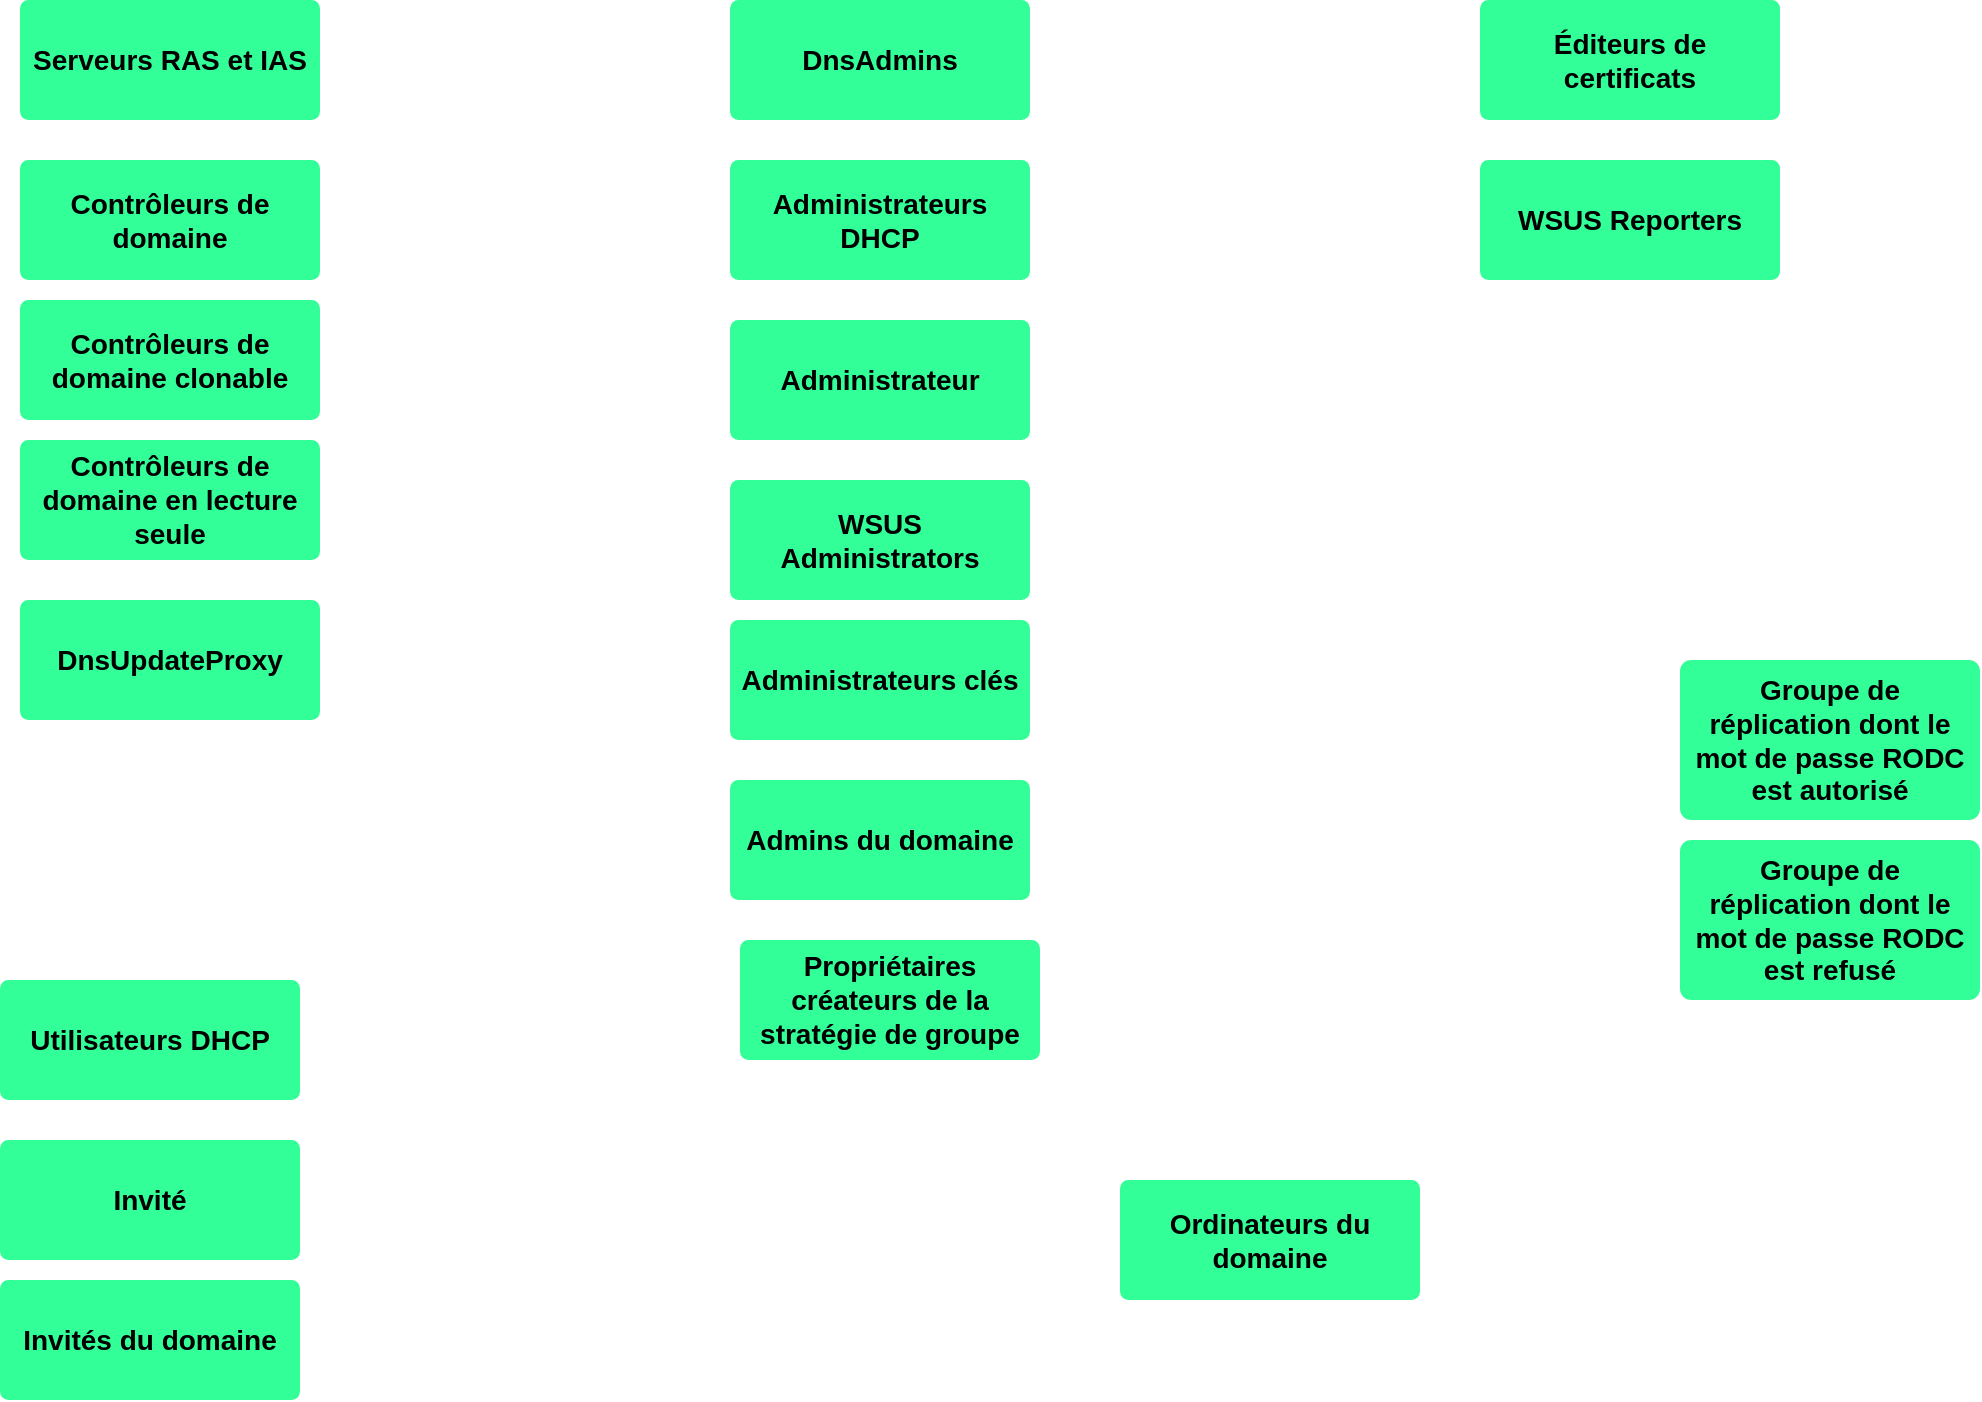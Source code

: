 <mxfile version="22.1.5" type="github">
  <diagram id="6a731a19-8d31-9384-78a2-239565b7b9f0" name="Page-1">
    <mxGraphModel dx="1434" dy="750" grid="1" gridSize="10" guides="1" tooltips="1" connect="1" arrows="1" fold="1" page="1" pageScale="1" pageWidth="1169" pageHeight="827" background="none" math="0" shadow="0">
      <root>
        <mxCell id="0" />
        <mxCell id="1" parent="0" />
        <mxCell id="1755" value="Administrateur" style="rounded=1;whiteSpace=wrap;html=1;shadow=0;labelBackgroundColor=none;strokeColor=none;strokeWidth=3;fillColor=#33FF99;fontFamily=Helvetica;fontSize=14;fontColor=#000000;align=center;spacing=5;fontStyle=1;arcSize=7;perimeterSpacing=2;" parent="1" vertex="1">
          <mxGeometry x="435" y="200" width="150" height="60" as="geometry" />
        </mxCell>
        <mxCell id="3r1CRgV7TEUkl7Pi6vpK-1779" value="Invité" style="rounded=1;whiteSpace=wrap;html=1;shadow=0;labelBackgroundColor=none;strokeColor=none;strokeWidth=3;fillColor=#33FF99;fontFamily=Helvetica;fontSize=14;fontColor=#000000;align=center;spacing=5;fontStyle=1;arcSize=7;perimeterSpacing=2;" vertex="1" parent="1">
          <mxGeometry x="70" y="610" width="150" height="60" as="geometry" />
        </mxCell>
        <mxCell id="3r1CRgV7TEUkl7Pi6vpK-1780" value="Administrateurs DHCP" style="rounded=1;whiteSpace=wrap;html=1;shadow=0;labelBackgroundColor=none;strokeColor=none;strokeWidth=3;fillColor=#33FF99;fontFamily=Helvetica;fontSize=14;fontColor=#000000;align=center;spacing=5;fontStyle=1;arcSize=7;perimeterSpacing=2;" vertex="1" parent="1">
          <mxGeometry x="435" y="120" width="150" height="60" as="geometry" />
        </mxCell>
        <mxCell id="3r1CRgV7TEUkl7Pi6vpK-1781" value="DnsAdmins" style="rounded=1;whiteSpace=wrap;html=1;shadow=0;labelBackgroundColor=none;strokeColor=none;strokeWidth=3;fillColor=#33FF99;fontFamily=Helvetica;fontSize=14;fontColor=#000000;align=center;spacing=5;fontStyle=1;arcSize=7;perimeterSpacing=2;" vertex="1" parent="1">
          <mxGeometry x="435" y="40" width="150" height="60" as="geometry" />
        </mxCell>
        <mxCell id="3r1CRgV7TEUkl7Pi6vpK-1782" value="Éditeurs de certificats" style="rounded=1;whiteSpace=wrap;html=1;shadow=0;labelBackgroundColor=none;strokeColor=none;strokeWidth=3;fillColor=#33FF99;fontFamily=Helvetica;fontSize=14;fontColor=#000000;align=center;spacing=5;fontStyle=1;arcSize=7;perimeterSpacing=2;" vertex="1" parent="1">
          <mxGeometry x="810" y="40" width="150" height="60" as="geometry" />
        </mxCell>
        <mxCell id="3r1CRgV7TEUkl7Pi6vpK-1783" value="Groupe de réplication dont le mot de passe RODC est autorisé" style="rounded=1;whiteSpace=wrap;html=1;shadow=0;labelBackgroundColor=none;strokeColor=none;strokeWidth=3;fillColor=#33FF99;fontFamily=Helvetica;fontSize=14;fontColor=#000000;align=center;spacing=5;fontStyle=1;arcSize=7;perimeterSpacing=2;verticalAlign=middle;" vertex="1" parent="1">
          <mxGeometry x="910" y="370" width="150" height="80" as="geometry" />
        </mxCell>
        <mxCell id="3r1CRgV7TEUkl7Pi6vpK-1784" value="Groupe de réplication dont le mot de passe RODC est refusé" style="rounded=1;whiteSpace=wrap;html=1;shadow=0;labelBackgroundColor=none;strokeColor=none;strokeWidth=3;fillColor=#33FF99;fontFamily=Helvetica;fontSize=14;fontColor=#000000;align=center;spacing=5;fontStyle=1;arcSize=7;perimeterSpacing=2;verticalAlign=middle;" vertex="1" parent="1">
          <mxGeometry x="910" y="460" width="150" height="80" as="geometry" />
        </mxCell>
        <mxCell id="3r1CRgV7TEUkl7Pi6vpK-1785" value="Serveurs RAS et IAS" style="rounded=1;whiteSpace=wrap;html=1;shadow=0;labelBackgroundColor=none;strokeColor=none;strokeWidth=3;fillColor=#33FF99;fontFamily=Helvetica;fontSize=14;fontColor=#000000;align=center;spacing=5;fontStyle=1;arcSize=7;perimeterSpacing=2;" vertex="1" parent="1">
          <mxGeometry x="80" y="40" width="150" height="60" as="geometry" />
        </mxCell>
        <mxCell id="3r1CRgV7TEUkl7Pi6vpK-1786" value="Utilisateurs DHCP" style="rounded=1;whiteSpace=wrap;html=1;shadow=0;labelBackgroundColor=none;strokeColor=none;strokeWidth=3;fillColor=#33FF99;fontFamily=Helvetica;fontSize=14;fontColor=#000000;align=center;spacing=5;fontStyle=1;arcSize=7;perimeterSpacing=2;" vertex="1" parent="1">
          <mxGeometry x="70" y="530" width="150" height="60" as="geometry" />
        </mxCell>
        <mxCell id="3r1CRgV7TEUkl7Pi6vpK-1787" value="WSUS Administrators" style="rounded=1;whiteSpace=wrap;html=1;shadow=0;labelBackgroundColor=none;strokeColor=none;strokeWidth=3;fillColor=#33FF99;fontFamily=Helvetica;fontSize=14;fontColor=#000000;align=center;spacing=5;fontStyle=1;arcSize=7;perimeterSpacing=2;" vertex="1" parent="1">
          <mxGeometry x="435" y="280" width="150" height="60" as="geometry" />
        </mxCell>
        <mxCell id="3r1CRgV7TEUkl7Pi6vpK-1788" value="WSUS Reporters" style="rounded=1;whiteSpace=wrap;html=1;shadow=0;labelBackgroundColor=none;strokeColor=none;strokeWidth=3;fillColor=#33FF99;fontFamily=Helvetica;fontSize=14;fontColor=#000000;align=center;spacing=5;fontStyle=1;arcSize=7;perimeterSpacing=2;" vertex="1" parent="1">
          <mxGeometry x="810" y="120" width="150" height="60" as="geometry" />
        </mxCell>
        <mxCell id="3r1CRgV7TEUkl7Pi6vpK-1789" value="Administrateurs clés" style="rounded=1;whiteSpace=wrap;html=1;shadow=0;labelBackgroundColor=none;strokeColor=none;strokeWidth=3;fillColor=#33FF99;fontFamily=Helvetica;fontSize=14;fontColor=#000000;align=center;spacing=5;fontStyle=1;arcSize=7;perimeterSpacing=2;" vertex="1" parent="1">
          <mxGeometry x="435" y="350" width="150" height="60" as="geometry" />
        </mxCell>
        <mxCell id="3r1CRgV7TEUkl7Pi6vpK-1790" value="Admins du domaine" style="rounded=1;whiteSpace=wrap;html=1;shadow=0;labelBackgroundColor=none;strokeColor=none;strokeWidth=3;fillColor=#33FF99;fontFamily=Helvetica;fontSize=14;fontColor=#000000;align=center;spacing=5;fontStyle=1;arcSize=7;perimeterSpacing=2;" vertex="1" parent="1">
          <mxGeometry x="435" y="430" width="150" height="60" as="geometry" />
        </mxCell>
        <mxCell id="3r1CRgV7TEUkl7Pi6vpK-1791" value="Contrôleurs de domaine" style="rounded=1;whiteSpace=wrap;html=1;shadow=0;labelBackgroundColor=none;strokeColor=none;strokeWidth=3;fillColor=#33FF99;fontFamily=Helvetica;fontSize=14;fontColor=#000000;align=center;spacing=5;fontStyle=1;arcSize=7;perimeterSpacing=2;" vertex="1" parent="1">
          <mxGeometry x="80" y="120" width="150" height="60" as="geometry" />
        </mxCell>
        <mxCell id="3r1CRgV7TEUkl7Pi6vpK-1792" value="Contrôleurs de domaine clonable" style="rounded=1;whiteSpace=wrap;html=1;shadow=0;labelBackgroundColor=none;strokeColor=none;strokeWidth=3;fillColor=#33FF99;fontFamily=Helvetica;fontSize=14;fontColor=#000000;align=center;spacing=5;fontStyle=1;arcSize=7;perimeterSpacing=2;" vertex="1" parent="1">
          <mxGeometry x="80" y="190" width="150" height="60" as="geometry" />
        </mxCell>
        <mxCell id="3r1CRgV7TEUkl7Pi6vpK-1793" value="Contrôleurs de domaine en lecture seule" style="rounded=1;whiteSpace=wrap;html=1;shadow=0;labelBackgroundColor=none;strokeColor=none;strokeWidth=3;fillColor=#33FF99;fontFamily=Helvetica;fontSize=14;fontColor=#000000;align=center;spacing=5;fontStyle=1;arcSize=7;perimeterSpacing=2;" vertex="1" parent="1">
          <mxGeometry x="80" y="260" width="150" height="60" as="geometry" />
        </mxCell>
        <mxCell id="3r1CRgV7TEUkl7Pi6vpK-1795" value="DnsUpdateProxy" style="rounded=1;whiteSpace=wrap;html=1;shadow=0;labelBackgroundColor=none;strokeColor=none;strokeWidth=3;fillColor=#33FF99;fontFamily=Helvetica;fontSize=14;fontColor=#000000;align=center;spacing=5;fontStyle=1;arcSize=7;perimeterSpacing=2;" vertex="1" parent="1">
          <mxGeometry x="80" y="340" width="150" height="60" as="geometry" />
        </mxCell>
        <mxCell id="3r1CRgV7TEUkl7Pi6vpK-1796" value="Invités du domaine" style="rounded=1;whiteSpace=wrap;html=1;shadow=0;labelBackgroundColor=none;strokeColor=none;strokeWidth=3;fillColor=#33FF99;fontFamily=Helvetica;fontSize=14;fontColor=#000000;align=center;spacing=5;fontStyle=1;arcSize=7;perimeterSpacing=2;" vertex="1" parent="1">
          <mxGeometry x="70" y="680" width="150" height="60" as="geometry" />
        </mxCell>
        <mxCell id="3r1CRgV7TEUkl7Pi6vpK-1797" value="Ordinateurs du domaine" style="rounded=1;whiteSpace=wrap;html=1;shadow=0;labelBackgroundColor=none;strokeColor=none;strokeWidth=3;fillColor=#33FF99;fontFamily=Helvetica;fontSize=14;fontColor=#000000;align=center;spacing=5;fontStyle=1;arcSize=7;perimeterSpacing=2;" vertex="1" parent="1">
          <mxGeometry x="630" y="630" width="150" height="60" as="geometry" />
        </mxCell>
        <mxCell id="3r1CRgV7TEUkl7Pi6vpK-1798" value="Propriétaires créateurs de la stratégie de groupe" style="rounded=1;whiteSpace=wrap;html=1;shadow=0;labelBackgroundColor=none;strokeColor=none;strokeWidth=3;fillColor=#33FF99;fontFamily=Helvetica;fontSize=14;fontColor=#000000;align=center;spacing=5;fontStyle=1;arcSize=7;perimeterSpacing=2;" vertex="1" parent="1">
          <mxGeometry x="440" y="510" width="150" height="60" as="geometry" />
        </mxCell>
      </root>
    </mxGraphModel>
  </diagram>
</mxfile>
